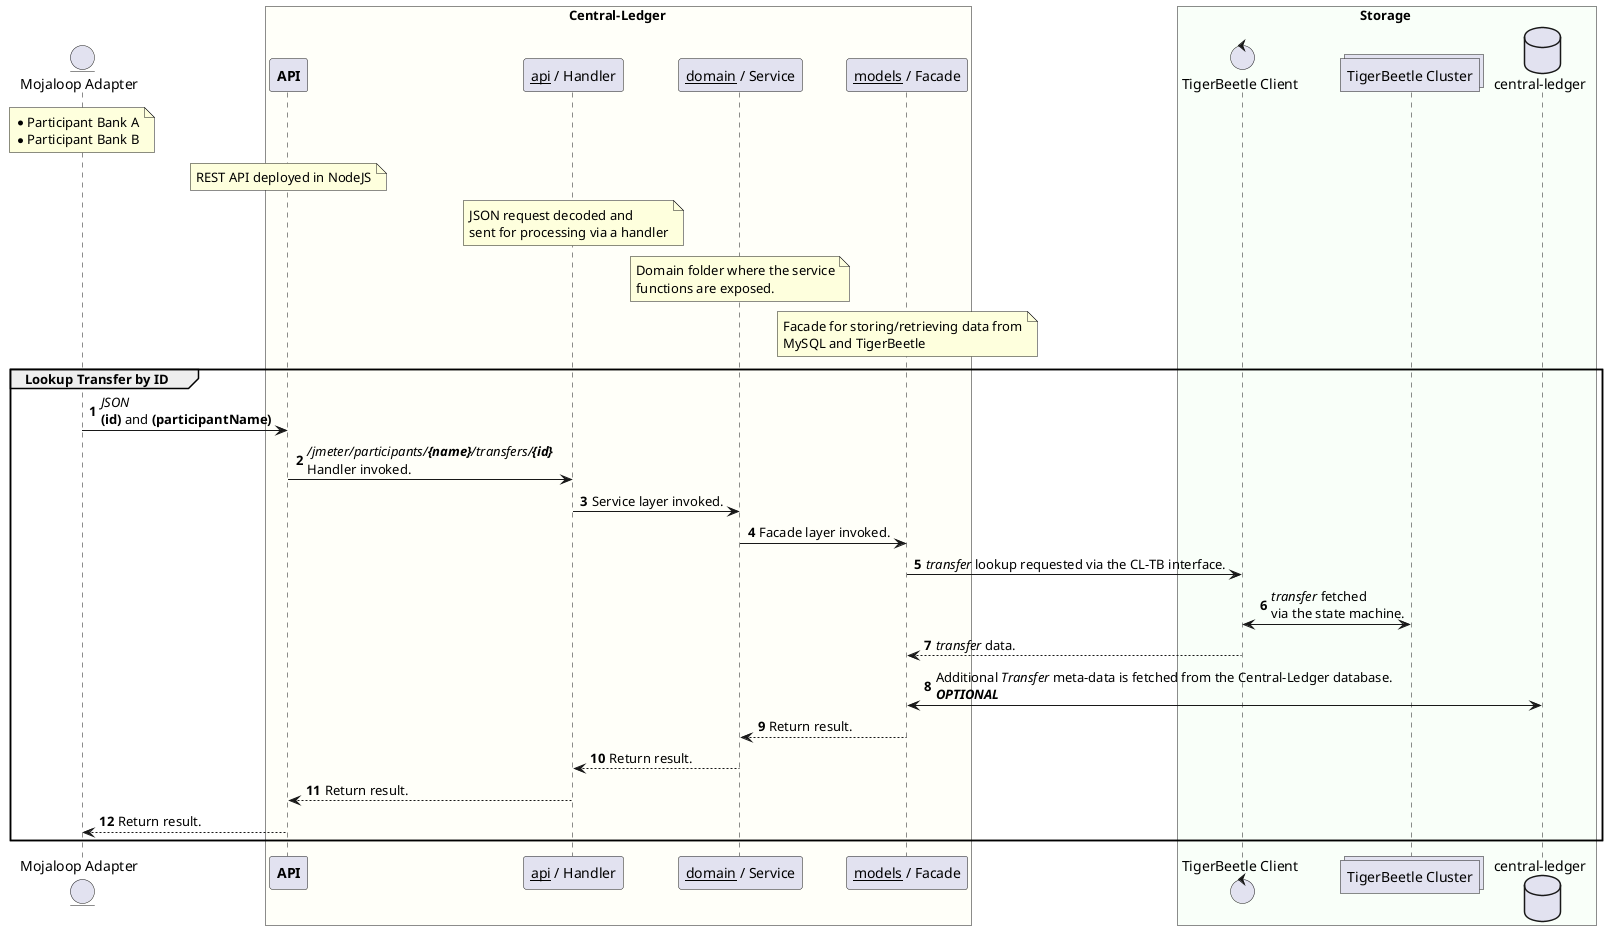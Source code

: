 @startuml

entity "Mojaloop Adapter" as dfsp
note over dfsp
    * Participant Bank A
    * Participant Bank B
end note

box Central-Ledger #FFFFF9
    participant "**API**" as cl_api
    participant "__api__ / Handler" as cl_handler
    participant "__domain__ / Service" as cl_domain
    participant "__models__ / Facade" as cl_facade

    note over cl_api
        REST API deployed in NodeJS
    end note

    note over cl_handler
        JSON request decoded and
        sent for processing via a handler
    end note

    note over cl_domain
        Domain folder where the service
        functions are exposed.
    end note

    note over cl_facade
        Facade for storing/retrieving data from
        MySQL and TigerBeetle
    end note
end box

box Storage #F9FFF9
	control "TigerBeetle Client" as tb_client
	collections "TigerBeetle Cluster" as tb_nodes
    database "central-ledger" as cl_db
end box

autonumber
group Lookup Transfer by ID
    dfsp -> cl_api : //JSON// \n**(id)** and **(participantName)**
    cl_api -> cl_handler : ///jmeter/participants/**{name}**/transfers/**{id}**// \nHandler invoked.
    cl_handler -> cl_domain : Service layer invoked.
    cl_domain -> cl_facade : Facade layer invoked.
    cl_facade -> tb_client : //transfer// lookup requested via the CL-TB interface.
    tb_client <-> tb_nodes : //transfer// fetched\nvia the state machine.
    tb_client --> cl_facade : //transfer// data.
    cl_facade <-> cl_db : Additional //Transfer// meta-data is fetched from the Central-Ledger database.\n**//OPTIONAL//**
    cl_facade --> cl_domain : Return result.
    cl_domain --> cl_handler : Return result.
    cl_handler --> cl_api : Return result.
    cl_api --> dfsp : Return result.
end

@enduml
